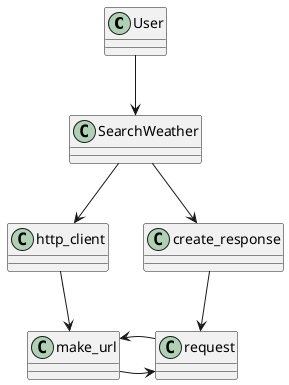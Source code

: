 @startuml

class User
class SearchWeather
class http_client
class make_url
class request
class create_response

User -down-> SearchWeather
SearchWeather -down-> http_client
SearchWeather -down-> create_response

http_client -down-> make_url
make_url -right-> request
request -left-> make_url
create_response -down-> request

@enduml
